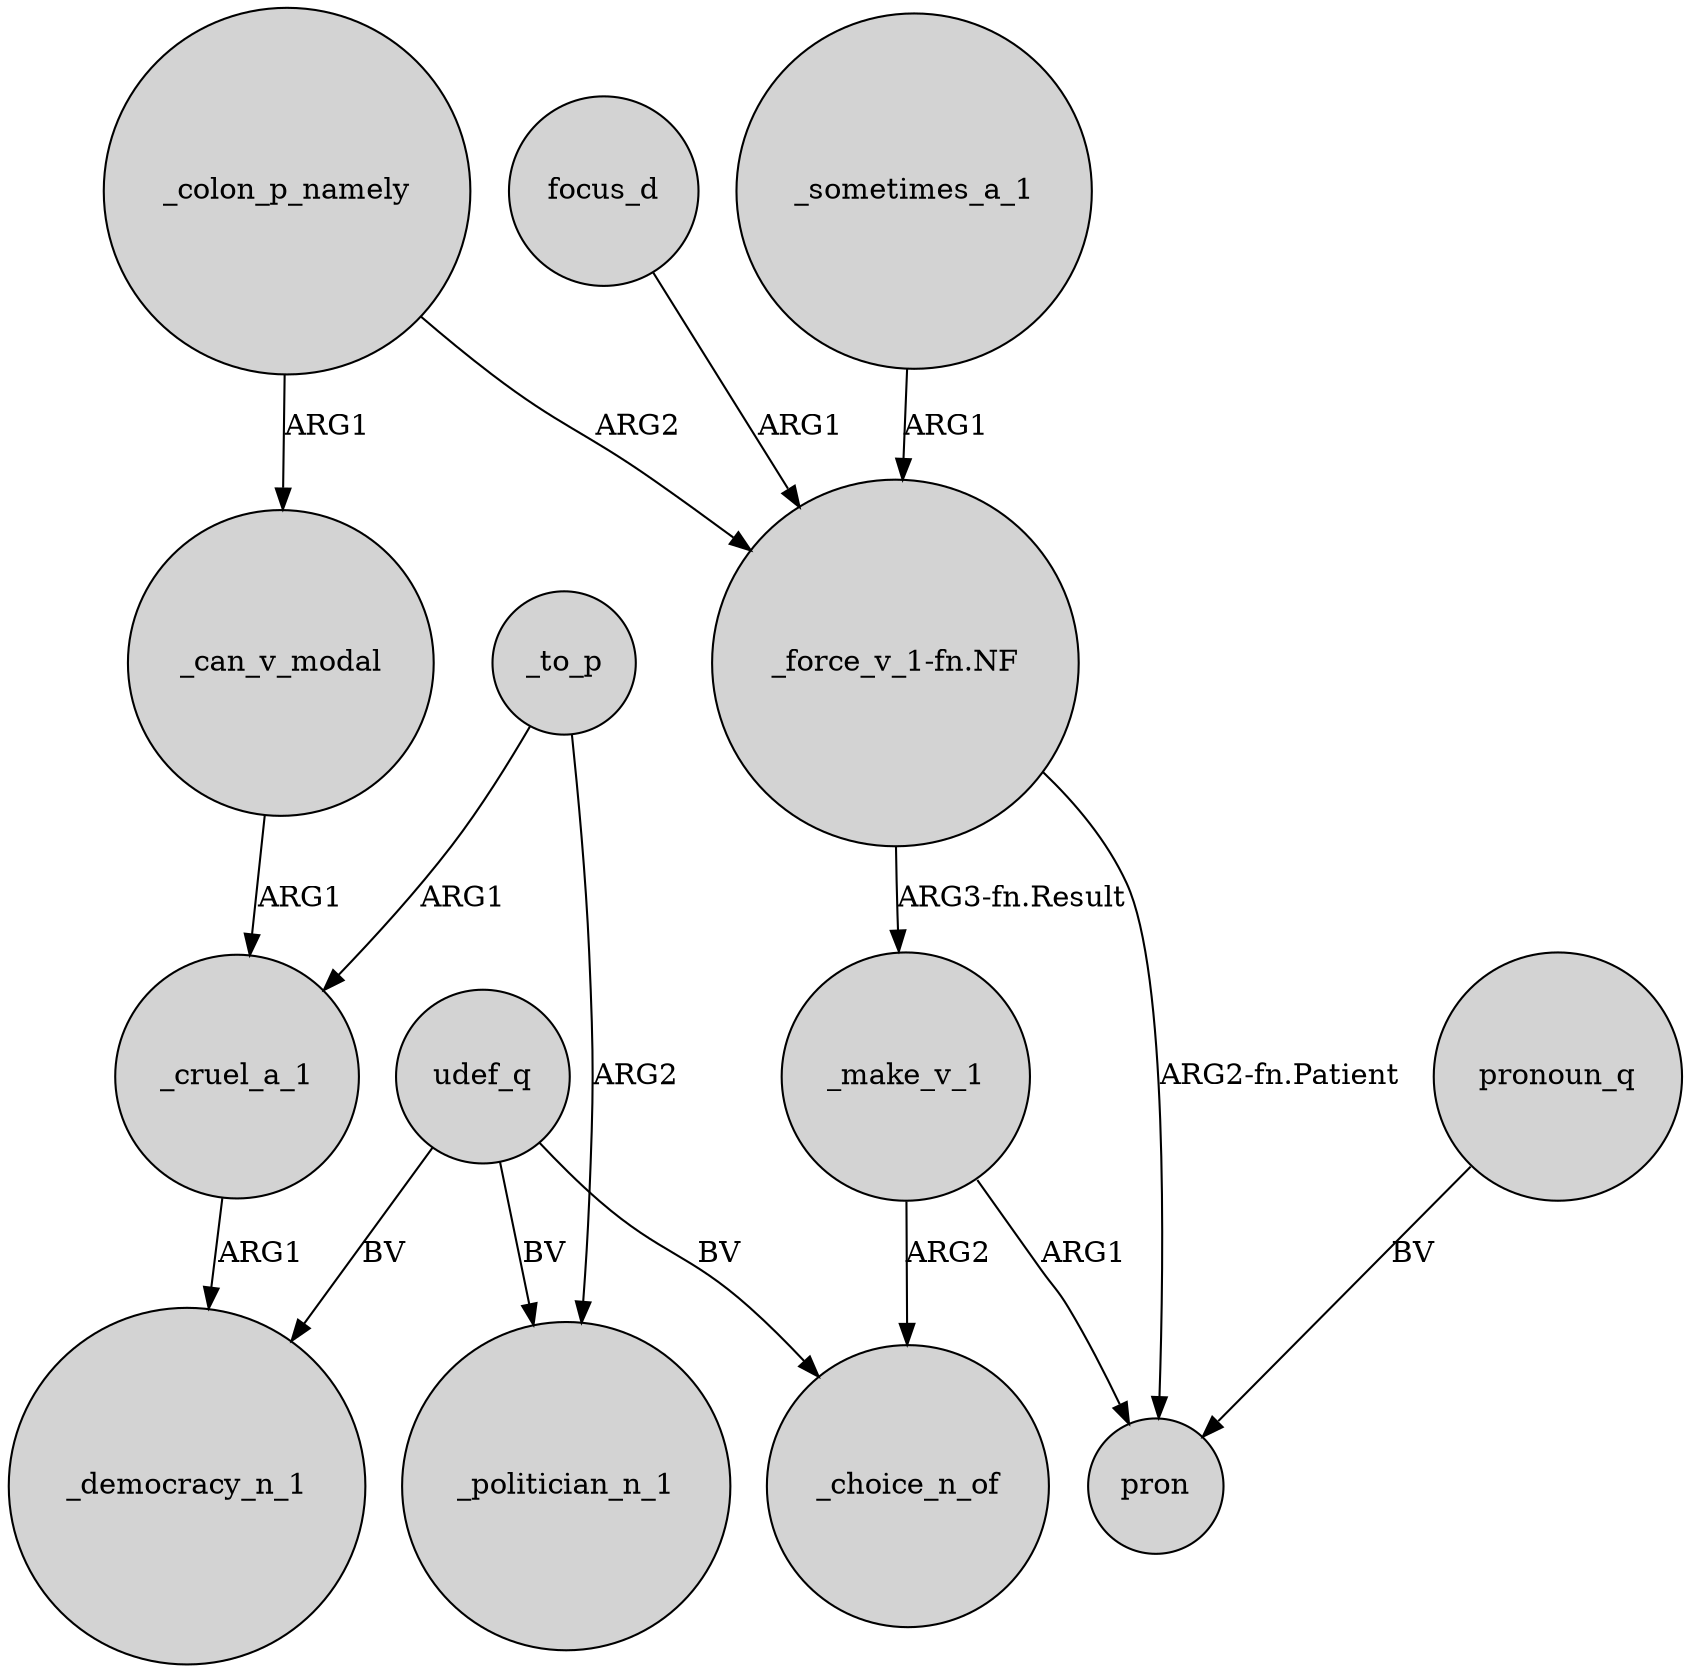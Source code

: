 digraph {
	node [shape=circle style=filled]
	udef_q -> _democracy_n_1 [label=BV]
	_can_v_modal -> _cruel_a_1 [label=ARG1]
	_cruel_a_1 -> _democracy_n_1 [label=ARG1]
	udef_q -> _choice_n_of [label=BV]
	_colon_p_namely -> _can_v_modal [label=ARG1]
	_to_p -> _cruel_a_1 [label=ARG1]
	_make_v_1 -> _choice_n_of [label=ARG2]
	_to_p -> _politician_n_1 [label=ARG2]
	focus_d -> "_force_v_1-fn.NF" [label=ARG1]
	pronoun_q -> pron [label=BV]
	"_force_v_1-fn.NF" -> _make_v_1 [label="ARG3-fn.Result"]
	_make_v_1 -> pron [label=ARG1]
	_colon_p_namely -> "_force_v_1-fn.NF" [label=ARG2]
	"_force_v_1-fn.NF" -> pron [label="ARG2-fn.Patient"]
	udef_q -> _politician_n_1 [label=BV]
	_sometimes_a_1 -> "_force_v_1-fn.NF" [label=ARG1]
}
